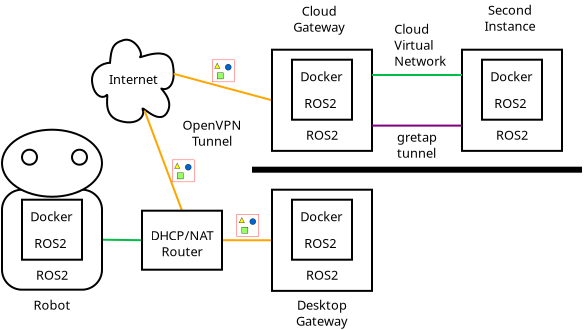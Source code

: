 <?xml version="1.0" encoding="UTF-8"?>
<dia:diagram xmlns:dia="http://www.lysator.liu.se/~alla/dia/">
  <dia:layer name="Background" visible="true" connectable="true" active="true">
    <dia:object type="Standard - Image" version="0" id="O0">
      <dia:attribute name="obj_pos">
        <dia:point val="15.5,6"/>
      </dia:attribute>
      <dia:attribute name="obj_bb">
        <dia:rectangle val="15.5,6;16.618,7.118"/>
      </dia:attribute>
      <dia:attribute name="elem_corner">
        <dia:point val="15.5,6"/>
      </dia:attribute>
      <dia:attribute name="elem_width">
        <dia:real val="1.118"/>
      </dia:attribute>
      <dia:attribute name="elem_height">
        <dia:real val="1.118"/>
      </dia:attribute>
      <dia:attribute name="draw_border">
        <dia:boolean val="false"/>
      </dia:attribute>
      <dia:attribute name="keep_aspect">
        <dia:boolean val="true"/>
      </dia:attribute>
      <dia:attribute name="file">
        <dia:string>#/home/kent/openvpn/OpenVPN.svg#</dia:string>
      </dia:attribute>
    </dia:object>
    <dia:object type="Standard - Image" version="0" id="O1">
      <dia:attribute name="obj_pos">
        <dia:point val="13.5,11"/>
      </dia:attribute>
      <dia:attribute name="obj_bb">
        <dia:rectangle val="13.5,11;14.618,12.118"/>
      </dia:attribute>
      <dia:attribute name="elem_corner">
        <dia:point val="13.5,11"/>
      </dia:attribute>
      <dia:attribute name="elem_width">
        <dia:real val="1.118"/>
      </dia:attribute>
      <dia:attribute name="elem_height">
        <dia:real val="1.118"/>
      </dia:attribute>
      <dia:attribute name="draw_border">
        <dia:boolean val="false"/>
      </dia:attribute>
      <dia:attribute name="keep_aspect">
        <dia:boolean val="true"/>
      </dia:attribute>
      <dia:attribute name="file">
        <dia:string>#/home/kent/openvpn/OpenVPN.svg#</dia:string>
      </dia:attribute>
    </dia:object>
    <dia:object type="Standard - Text" version="1" id="O2">
      <dia:attribute name="obj_pos">
        <dia:point val="27,14"/>
      </dia:attribute>
      <dia:attribute name="obj_bb">
        <dia:rectangle val="27,13.406;27,14.151"/>
      </dia:attribute>
      <dia:attribute name="text">
        <dia:composite type="text">
          <dia:attribute name="string">
            <dia:string>##</dia:string>
          </dia:attribute>
          <dia:attribute name="font">
            <dia:font family="sans" style="0" name="Helvetica"/>
          </dia:attribute>
          <dia:attribute name="height">
            <dia:real val="0.8"/>
          </dia:attribute>
          <dia:attribute name="pos">
            <dia:point val="27,14"/>
          </dia:attribute>
          <dia:attribute name="color">
            <dia:color val="#000000ff"/>
          </dia:attribute>
          <dia:attribute name="alignment">
            <dia:enum val="0"/>
          </dia:attribute>
        </dia:composite>
      </dia:attribute>
      <dia:attribute name="valign">
        <dia:enum val="3"/>
      </dia:attribute>
    </dia:object>
    <dia:object type="Standard - Line" version="0" id="O3">
      <dia:attribute name="obj_pos">
        <dia:point val="10,15"/>
      </dia:attribute>
      <dia:attribute name="obj_bb">
        <dia:rectangle val="9.949,14.949;12.051,15.076"/>
      </dia:attribute>
      <dia:attribute name="conn_endpoints">
        <dia:point val="10,15"/>
        <dia:point val="12,15.025"/>
      </dia:attribute>
      <dia:attribute name="numcp">
        <dia:int val="1"/>
      </dia:attribute>
      <dia:attribute name="line_color">
        <dia:color val="#00be49ff"/>
      </dia:attribute>
      <dia:connections>
        <dia:connection handle="0" to="O39" connection="8"/>
        <dia:connection handle="1" to="O13" connection="7"/>
      </dia:connections>
    </dia:object>
    <dia:object type="Standard - Text" version="1" id="O4">
      <dia:attribute name="obj_pos">
        <dia:point val="21,18.5"/>
      </dia:attribute>
      <dia:attribute name="obj_bb">
        <dia:rectangle val="19.586,17.906;22.414,19.451"/>
      </dia:attribute>
      <dia:attribute name="text">
        <dia:composite type="text">
          <dia:attribute name="string">
            <dia:string>#Desktop
Gateway#</dia:string>
          </dia:attribute>
          <dia:attribute name="font">
            <dia:font family="sans" style="0" name="Helvetica"/>
          </dia:attribute>
          <dia:attribute name="height">
            <dia:real val="0.8"/>
          </dia:attribute>
          <dia:attribute name="pos">
            <dia:point val="21,18.5"/>
          </dia:attribute>
          <dia:attribute name="color">
            <dia:color val="#000000ff"/>
          </dia:attribute>
          <dia:attribute name="alignment">
            <dia:enum val="1"/>
          </dia:attribute>
        </dia:composite>
      </dia:attribute>
      <dia:attribute name="valign">
        <dia:enum val="3"/>
      </dia:attribute>
    </dia:object>
    <dia:object type="Standard - Line" version="0" id="O5">
      <dia:attribute name="obj_pos">
        <dia:point val="16,15.025"/>
      </dia:attribute>
      <dia:attribute name="obj_bb">
        <dia:rectangle val="15.95,14.975;18.55,15.08"/>
      </dia:attribute>
      <dia:attribute name="conn_endpoints">
        <dia:point val="16,15.025"/>
        <dia:point val="18.5,15.03"/>
      </dia:attribute>
      <dia:attribute name="numcp">
        <dia:int val="1"/>
      </dia:attribute>
      <dia:attribute name="line_color">
        <dia:color val="#ffa500ff"/>
      </dia:attribute>
      <dia:connections>
        <dia:connection handle="0" to="O13" connection="8"/>
        <dia:connection handle="1" to="O15" connection="7"/>
      </dia:connections>
    </dia:object>
    <dia:object type="Network - Cloud" version="1" id="O6">
      <dia:attribute name="obj_pos">
        <dia:point val="9.5,5"/>
      </dia:attribute>
      <dia:attribute name="obj_bb">
        <dia:rectangle val="9.4,4.9;13.684,9.234"/>
      </dia:attribute>
      <dia:attribute name="meta">
        <dia:composite type="dict"/>
      </dia:attribute>
      <dia:attribute name="elem_corner">
        <dia:point val="9.5,5"/>
      </dia:attribute>
      <dia:attribute name="elem_width">
        <dia:real val="4.084"/>
      </dia:attribute>
      <dia:attribute name="elem_height">
        <dia:real val="4.134"/>
      </dia:attribute>
      <dia:attribute name="line_width">
        <dia:real val="0.1"/>
      </dia:attribute>
      <dia:attribute name="line_colour">
        <dia:color val="#000000ff"/>
      </dia:attribute>
      <dia:attribute name="fill_colour">
        <dia:color val="#ffffffff"/>
      </dia:attribute>
      <dia:attribute name="show_background">
        <dia:boolean val="true"/>
      </dia:attribute>
      <dia:attribute name="line_style">
        <dia:enum val="0"/>
        <dia:real val="1"/>
      </dia:attribute>
      <dia:attribute name="padding">
        <dia:real val="0.1"/>
      </dia:attribute>
      <dia:attribute name="text">
        <dia:composite type="text">
          <dia:attribute name="string">
            <dia:string>##</dia:string>
          </dia:attribute>
          <dia:attribute name="font">
            <dia:font family="sans" style="0" name="Helvetica"/>
          </dia:attribute>
          <dia:attribute name="height">
            <dia:real val="0.8"/>
          </dia:attribute>
          <dia:attribute name="pos">
            <dia:point val="11.69,7.371"/>
          </dia:attribute>
          <dia:attribute name="color">
            <dia:color val="#000000ff"/>
          </dia:attribute>
          <dia:attribute name="alignment">
            <dia:enum val="1"/>
          </dia:attribute>
        </dia:composite>
      </dia:attribute>
      <dia:attribute name="text_fitting">
        <dia:enum val="1"/>
      </dia:attribute>
      <dia:attribute name="flip_horizontal">
        <dia:boolean val="false"/>
      </dia:attribute>
      <dia:attribute name="flip_vertical">
        <dia:boolean val="false"/>
      </dia:attribute>
      <dia:attribute name="subscale">
        <dia:real val="1"/>
      </dia:attribute>
    </dia:object>
    <dia:object type="Standard - Line" version="0" id="O7">
      <dia:attribute name="obj_pos">
        <dia:point val="14,13.55"/>
      </dia:attribute>
      <dia:attribute name="obj_bb">
        <dia:rectangle val="12.062,8.485;14.064,13.614"/>
      </dia:attribute>
      <dia:attribute name="conn_endpoints">
        <dia:point val="14,13.55"/>
        <dia:point val="12.127,8.549"/>
      </dia:attribute>
      <dia:attribute name="numcp">
        <dia:int val="2"/>
      </dia:attribute>
      <dia:attribute name="line_color">
        <dia:color val="#ffa500ff"/>
      </dia:attribute>
      <dia:connections>
        <dia:connection handle="0" to="O13" connection="2"/>
        <dia:connection handle="1" to="O6" connection="4"/>
      </dia:connections>
    </dia:object>
    <dia:object type="Standard - Line" version="0" id="O8">
      <dia:attribute name="obj_pos">
        <dia:point val="13.582,6.706"/>
      </dia:attribute>
      <dia:attribute name="obj_bb">
        <dia:rectangle val="13.521,6.645;18.561,8.091"/>
      </dia:attribute>
      <dia:attribute name="conn_endpoints">
        <dia:point val="13.582,6.706"/>
        <dia:point val="18.5,8.03"/>
      </dia:attribute>
      <dia:attribute name="numcp">
        <dia:int val="3"/>
      </dia:attribute>
      <dia:attribute name="line_color">
        <dia:color val="#ffa500ff"/>
      </dia:attribute>
      <dia:connections>
        <dia:connection handle="0" to="O6" connection="2"/>
        <dia:connection handle="1" to="O20" connection="7"/>
      </dia:connections>
    </dia:object>
    <dia:object type="Standard - Text" version="1" id="O9">
      <dia:attribute name="obj_pos">
        <dia:point val="21.5,5.498"/>
      </dia:attribute>
      <dia:attribute name="obj_bb">
        <dia:rectangle val="21.5,4.904;21.5,5.649"/>
      </dia:attribute>
      <dia:attribute name="text">
        <dia:composite type="text">
          <dia:attribute name="string">
            <dia:string>##</dia:string>
          </dia:attribute>
          <dia:attribute name="font">
            <dia:font family="sans" style="0" name="Helvetica"/>
          </dia:attribute>
          <dia:attribute name="height">
            <dia:real val="0.8"/>
          </dia:attribute>
          <dia:attribute name="pos">
            <dia:point val="21.5,5.498"/>
          </dia:attribute>
          <dia:attribute name="color">
            <dia:color val="#000000ff"/>
          </dia:attribute>
          <dia:attribute name="alignment">
            <dia:enum val="0"/>
          </dia:attribute>
        </dia:composite>
      </dia:attribute>
      <dia:attribute name="valign">
        <dia:enum val="3"/>
      </dia:attribute>
    </dia:object>
    <dia:object type="Standard - Text" version="1" id="O10">
      <dia:attribute name="obj_pos">
        <dia:point val="30.397,3.75"/>
      </dia:attribute>
      <dia:attribute name="obj_bb">
        <dia:rectangle val="29.036,3.137;31.777,4.738"/>
      </dia:attribute>
      <dia:attribute name="text">
        <dia:composite type="text">
          <dia:attribute name="string">
            <dia:string>#Second
Instance#</dia:string>
          </dia:attribute>
          <dia:attribute name="font">
            <dia:font family="sans" style="0" name="Helvetica"/>
          </dia:attribute>
          <dia:attribute name="height">
            <dia:real val="0.8"/>
          </dia:attribute>
          <dia:attribute name="pos">
            <dia:point val="30.397,3.75"/>
          </dia:attribute>
          <dia:attribute name="color">
            <dia:color val="#000000ff"/>
          </dia:attribute>
          <dia:attribute name="alignment">
            <dia:enum val="1"/>
          </dia:attribute>
        </dia:composite>
      </dia:attribute>
      <dia:attribute name="valign">
        <dia:enum val="3"/>
      </dia:attribute>
    </dia:object>
    <dia:object type="Standard - Text" version="1" id="O11">
      <dia:attribute name="obj_pos">
        <dia:point val="10.35,7.218"/>
      </dia:attribute>
      <dia:attribute name="obj_bb">
        <dia:rectangle val="10.35,6.624;12.893,7.369"/>
      </dia:attribute>
      <dia:attribute name="text">
        <dia:composite type="text">
          <dia:attribute name="string">
            <dia:string>#Internet#</dia:string>
          </dia:attribute>
          <dia:attribute name="font">
            <dia:font family="sans" style="0" name="Helvetica"/>
          </dia:attribute>
          <dia:attribute name="height">
            <dia:real val="0.8"/>
          </dia:attribute>
          <dia:attribute name="pos">
            <dia:point val="10.35,7.218"/>
          </dia:attribute>
          <dia:attribute name="color">
            <dia:color val="#000000ff"/>
          </dia:attribute>
          <dia:attribute name="alignment">
            <dia:enum val="0"/>
          </dia:attribute>
        </dia:composite>
      </dia:attribute>
      <dia:attribute name="valign">
        <dia:enum val="3"/>
      </dia:attribute>
    </dia:object>
    <dia:object type="Standard - Text" version="1" id="O12">
      <dia:attribute name="obj_pos">
        <dia:point val="15.5,9.5"/>
      </dia:attribute>
      <dia:attribute name="obj_bb">
        <dia:rectangle val="13.992,8.906;17.008,11.251"/>
      </dia:attribute>
      <dia:attribute name="text">
        <dia:composite type="text">
          <dia:attribute name="string">
            <dia:string>#OpenVPN
Tunnel
#</dia:string>
          </dia:attribute>
          <dia:attribute name="font">
            <dia:font family="sans" style="0" name="Helvetica"/>
          </dia:attribute>
          <dia:attribute name="height">
            <dia:real val="0.8"/>
          </dia:attribute>
          <dia:attribute name="pos">
            <dia:point val="15.5,9.5"/>
          </dia:attribute>
          <dia:attribute name="color">
            <dia:color val="#000000ff"/>
          </dia:attribute>
          <dia:attribute name="alignment">
            <dia:enum val="1"/>
          </dia:attribute>
        </dia:composite>
      </dia:attribute>
      <dia:attribute name="valign">
        <dia:enum val="3"/>
      </dia:attribute>
    </dia:object>
    <dia:group>
      <dia:attribute name="meta">
        <dia:composite type="dict"/>
      </dia:attribute>
      <dia:attribute name="matrix">
        <dia:connections>
          <dia:connection handle="0" to="O13" connection="16"/>
        </dia:connections>
      </dia:attribute>
      <dia:object type="Flowchart - Box" version="0" id="O13">
        <dia:attribute name="obj_pos">
          <dia:point val="12,13.55"/>
        </dia:attribute>
        <dia:attribute name="obj_bb">
          <dia:rectangle val="11.95,13.5;16.05,16.55"/>
        </dia:attribute>
        <dia:attribute name="elem_corner">
          <dia:point val="12,13.55"/>
        </dia:attribute>
        <dia:attribute name="elem_width">
          <dia:real val="4"/>
        </dia:attribute>
        <dia:attribute name="elem_height">
          <dia:real val="2.95"/>
        </dia:attribute>
        <dia:attribute name="show_background">
          <dia:boolean val="true"/>
        </dia:attribute>
        <dia:attribute name="padding">
          <dia:real val="0.5"/>
        </dia:attribute>
        <dia:attribute name="text">
          <dia:composite type="text">
            <dia:attribute name="string">
              <dia:string>##</dia:string>
            </dia:attribute>
            <dia:attribute name="font">
              <dia:font family="sans" style="0" name="Helvetica"/>
            </dia:attribute>
            <dia:attribute name="height">
              <dia:real val="0.8"/>
            </dia:attribute>
            <dia:attribute name="pos">
              <dia:point val="14,15.219"/>
            </dia:attribute>
            <dia:attribute name="color">
              <dia:color val="#000000ff"/>
            </dia:attribute>
            <dia:attribute name="alignment">
              <dia:enum val="1"/>
            </dia:attribute>
          </dia:composite>
        </dia:attribute>
      </dia:object>
      <dia:object type="Standard - Text" version="1" id="O14">
        <dia:attribute name="obj_pos">
          <dia:point val="14,15.025"/>
        </dia:attribute>
        <dia:attribute name="obj_bb">
          <dia:rectangle val="12.359,14.431;15.641,15.976"/>
        </dia:attribute>
        <dia:attribute name="text">
          <dia:composite type="text">
            <dia:attribute name="string">
              <dia:string>#DHCP/NAT
Router#</dia:string>
            </dia:attribute>
            <dia:attribute name="font">
              <dia:font family="sans" style="0" name="Helvetica"/>
            </dia:attribute>
            <dia:attribute name="height">
              <dia:real val="0.8"/>
            </dia:attribute>
            <dia:attribute name="pos">
              <dia:point val="14,15.025"/>
            </dia:attribute>
            <dia:attribute name="color">
              <dia:color val="#000000ff"/>
            </dia:attribute>
            <dia:attribute name="alignment">
              <dia:enum val="1"/>
            </dia:attribute>
          </dia:composite>
        </dia:attribute>
        <dia:attribute name="valign">
          <dia:enum val="3"/>
        </dia:attribute>
      </dia:object>
    </dia:group>
    <dia:group>
      <dia:attribute name="meta">
        <dia:composite type="dict"/>
      </dia:attribute>
      <dia:attribute name="matrix"/>
      <dia:object type="Flowchart - Box" version="0" id="O15">
        <dia:attribute name="obj_pos">
          <dia:point val="18.5,12.5"/>
        </dia:attribute>
        <dia:attribute name="obj_bb">
          <dia:rectangle val="18.45,12.45;23.55,17.61"/>
        </dia:attribute>
        <dia:attribute name="elem_corner">
          <dia:point val="18.5,12.5"/>
        </dia:attribute>
        <dia:attribute name="elem_width">
          <dia:real val="5"/>
        </dia:attribute>
        <dia:attribute name="elem_height">
          <dia:real val="5.059"/>
        </dia:attribute>
        <dia:attribute name="show_background">
          <dia:boolean val="true"/>
        </dia:attribute>
        <dia:attribute name="padding">
          <dia:real val="0.5"/>
        </dia:attribute>
        <dia:attribute name="text">
          <dia:composite type="text">
            <dia:attribute name="string">
              <dia:string>##</dia:string>
            </dia:attribute>
            <dia:attribute name="font">
              <dia:font family="sans" style="0" name="Helvetica"/>
            </dia:attribute>
            <dia:attribute name="height">
              <dia:real val="0.8"/>
            </dia:attribute>
            <dia:attribute name="pos">
              <dia:point val="21,15.224"/>
            </dia:attribute>
            <dia:attribute name="color">
              <dia:color val="#000000ff"/>
            </dia:attribute>
            <dia:attribute name="alignment">
              <dia:enum val="1"/>
            </dia:attribute>
          </dia:composite>
        </dia:attribute>
      </dia:object>
      <dia:object type="Standard - Text" version="1" id="O16">
        <dia:attribute name="obj_pos">
          <dia:point val="21,17"/>
        </dia:attribute>
        <dia:attribute name="obj_bb">
          <dia:rectangle val="20.117,16.406;21.883,17.951"/>
        </dia:attribute>
        <dia:attribute name="text">
          <dia:composite type="text">
            <dia:attribute name="string">
              <dia:string>#ROS2
#</dia:string>
            </dia:attribute>
            <dia:attribute name="font">
              <dia:font family="sans" style="0" name="Helvetica"/>
            </dia:attribute>
            <dia:attribute name="height">
              <dia:real val="0.8"/>
            </dia:attribute>
            <dia:attribute name="pos">
              <dia:point val="21,17"/>
            </dia:attribute>
            <dia:attribute name="color">
              <dia:color val="#000000ff"/>
            </dia:attribute>
            <dia:attribute name="alignment">
              <dia:enum val="1"/>
            </dia:attribute>
          </dia:composite>
        </dia:attribute>
        <dia:attribute name="valign">
          <dia:enum val="3"/>
        </dia:attribute>
      </dia:object>
      <dia:group>
        <dia:attribute name="meta">
          <dia:composite type="dict"/>
        </dia:attribute>
        <dia:attribute name="matrix"/>
        <dia:object type="Standard - Box" version="0" id="O17">
          <dia:attribute name="obj_pos">
            <dia:point val="19.5,13"/>
          </dia:attribute>
          <dia:attribute name="obj_bb">
            <dia:rectangle val="19.45,12.95;22.55,16.05"/>
          </dia:attribute>
          <dia:attribute name="elem_corner">
            <dia:point val="19.5,13"/>
          </dia:attribute>
          <dia:attribute name="elem_width">
            <dia:real val="3"/>
          </dia:attribute>
          <dia:attribute name="elem_height">
            <dia:real val="3"/>
          </dia:attribute>
          <dia:attribute name="show_background">
            <dia:boolean val="false"/>
          </dia:attribute>
          <dia:attribute name="pattern">
            <dia:composite type="pattern">
              <dia:attribute name="data">
                <dia:composite type="color-stop">
                  <dia:attribute name="offset">
                    <dia:real val="0"/>
                  </dia:attribute>
                  <dia:attribute name="color">
                    <dia:color val="#ffffffff"/>
                  </dia:attribute>
                </dia:composite>
                <dia:composite type="color-stop">
                  <dia:attribute name="offset">
                    <dia:real val="1"/>
                  </dia:attribute>
                  <dia:attribute name="color">
                    <dia:color val="#000000ff"/>
                  </dia:attribute>
                </dia:composite>
              </dia:attribute>
              <dia:attribute name="gradient">
                <dia:int val="1"/>
              </dia:attribute>
              <dia:attribute name="flags">
                <dia:int val="0"/>
              </dia:attribute>
              <dia:attribute name="p1">
                <dia:point val="0,0"/>
              </dia:attribute>
              <dia:attribute name="p2">
                <dia:point val="1,1"/>
              </dia:attribute>
            </dia:composite>
          </dia:attribute>
        </dia:object>
        <dia:object type="Standard - Text" version="1" id="O18">
          <dia:attribute name="obj_pos">
            <dia:point val="20.109,15.409"/>
          </dia:attribute>
          <dia:attribute name="obj_bb">
            <dia:rectangle val="20.109,14.815;21.874,15.56"/>
          </dia:attribute>
          <dia:attribute name="text">
            <dia:composite type="text">
              <dia:attribute name="string">
                <dia:string>#ROS2#</dia:string>
              </dia:attribute>
              <dia:attribute name="font">
                <dia:font family="sans" style="0" name="Helvetica"/>
              </dia:attribute>
              <dia:attribute name="height">
                <dia:real val="0.8"/>
              </dia:attribute>
              <dia:attribute name="pos">
                <dia:point val="20.109,15.409"/>
              </dia:attribute>
              <dia:attribute name="color">
                <dia:color val="#000000ff"/>
              </dia:attribute>
              <dia:attribute name="alignment">
                <dia:enum val="0"/>
              </dia:attribute>
            </dia:composite>
          </dia:attribute>
          <dia:attribute name="valign">
            <dia:enum val="3"/>
          </dia:attribute>
        </dia:object>
        <dia:object type="Standard - Text" version="1" id="O19">
          <dia:attribute name="obj_pos">
            <dia:point val="19.918,14.082"/>
          </dia:attribute>
          <dia:attribute name="obj_bb">
            <dia:rectangle val="19.918,13.488;22.161,14.233"/>
          </dia:attribute>
          <dia:attribute name="text">
            <dia:composite type="text">
              <dia:attribute name="string">
                <dia:string>#Docker#</dia:string>
              </dia:attribute>
              <dia:attribute name="font">
                <dia:font family="sans" style="0" name="Helvetica"/>
              </dia:attribute>
              <dia:attribute name="height">
                <dia:real val="0.8"/>
              </dia:attribute>
              <dia:attribute name="pos">
                <dia:point val="19.918,14.082"/>
              </dia:attribute>
              <dia:attribute name="color">
                <dia:color val="#000000ff"/>
              </dia:attribute>
              <dia:attribute name="alignment">
                <dia:enum val="0"/>
              </dia:attribute>
            </dia:composite>
          </dia:attribute>
          <dia:attribute name="valign">
            <dia:enum val="3"/>
          </dia:attribute>
        </dia:object>
      </dia:group>
    </dia:group>
    <dia:group>
      <dia:attribute name="meta">
        <dia:composite type="dict"/>
      </dia:attribute>
      <dia:attribute name="matrix"/>
      <dia:object type="Flowchart - Box" version="0" id="O20">
        <dia:attribute name="obj_pos">
          <dia:point val="18.5,5.5"/>
        </dia:attribute>
        <dia:attribute name="obj_bb">
          <dia:rectangle val="18.45,5.45;23.55,10.61"/>
        </dia:attribute>
        <dia:attribute name="elem_corner">
          <dia:point val="18.5,5.5"/>
        </dia:attribute>
        <dia:attribute name="elem_width">
          <dia:real val="5"/>
        </dia:attribute>
        <dia:attribute name="elem_height">
          <dia:real val="5.059"/>
        </dia:attribute>
        <dia:attribute name="show_background">
          <dia:boolean val="true"/>
        </dia:attribute>
        <dia:attribute name="padding">
          <dia:real val="0.5"/>
        </dia:attribute>
        <dia:attribute name="text">
          <dia:composite type="text">
            <dia:attribute name="string">
              <dia:string>##</dia:string>
            </dia:attribute>
            <dia:attribute name="font">
              <dia:font family="sans" style="0" name="Helvetica"/>
            </dia:attribute>
            <dia:attribute name="height">
              <dia:real val="0.8"/>
            </dia:attribute>
            <dia:attribute name="pos">
              <dia:point val="21,8.224"/>
            </dia:attribute>
            <dia:attribute name="color">
              <dia:color val="#000000ff"/>
            </dia:attribute>
            <dia:attribute name="alignment">
              <dia:enum val="1"/>
            </dia:attribute>
          </dia:composite>
        </dia:attribute>
      </dia:object>
      <dia:object type="Standard - Text" version="1" id="O21">
        <dia:attribute name="obj_pos">
          <dia:point val="21,10"/>
        </dia:attribute>
        <dia:attribute name="obj_bb">
          <dia:rectangle val="20.117,9.406;21.883,10.951"/>
        </dia:attribute>
        <dia:attribute name="text">
          <dia:composite type="text">
            <dia:attribute name="string">
              <dia:string>#ROS2
#</dia:string>
            </dia:attribute>
            <dia:attribute name="font">
              <dia:font family="sans" style="0" name="Helvetica"/>
            </dia:attribute>
            <dia:attribute name="height">
              <dia:real val="0.8"/>
            </dia:attribute>
            <dia:attribute name="pos">
              <dia:point val="21,10"/>
            </dia:attribute>
            <dia:attribute name="color">
              <dia:color val="#000000ff"/>
            </dia:attribute>
            <dia:attribute name="alignment">
              <dia:enum val="1"/>
            </dia:attribute>
          </dia:composite>
        </dia:attribute>
        <dia:attribute name="valign">
          <dia:enum val="3"/>
        </dia:attribute>
      </dia:object>
      <dia:group>
        <dia:attribute name="meta">
          <dia:composite type="dict"/>
        </dia:attribute>
        <dia:attribute name="matrix"/>
        <dia:object type="Standard - Box" version="0" id="O22">
          <dia:attribute name="obj_pos">
            <dia:point val="19.5,6"/>
          </dia:attribute>
          <dia:attribute name="obj_bb">
            <dia:rectangle val="19.45,5.95;22.55,9.05"/>
          </dia:attribute>
          <dia:attribute name="elem_corner">
            <dia:point val="19.5,6"/>
          </dia:attribute>
          <dia:attribute name="elem_width">
            <dia:real val="3"/>
          </dia:attribute>
          <dia:attribute name="elem_height">
            <dia:real val="3"/>
          </dia:attribute>
          <dia:attribute name="show_background">
            <dia:boolean val="false"/>
          </dia:attribute>
          <dia:attribute name="pattern">
            <dia:composite type="pattern">
              <dia:attribute name="data">
                <dia:composite type="color-stop">
                  <dia:attribute name="offset">
                    <dia:real val="0"/>
                  </dia:attribute>
                  <dia:attribute name="color">
                    <dia:color val="#ffffffff"/>
                  </dia:attribute>
                </dia:composite>
                <dia:composite type="color-stop">
                  <dia:attribute name="offset">
                    <dia:real val="1"/>
                  </dia:attribute>
                  <dia:attribute name="color">
                    <dia:color val="#000000ff"/>
                  </dia:attribute>
                </dia:composite>
              </dia:attribute>
              <dia:attribute name="gradient">
                <dia:int val="1"/>
              </dia:attribute>
              <dia:attribute name="flags">
                <dia:int val="0"/>
              </dia:attribute>
              <dia:attribute name="p1">
                <dia:point val="0,0"/>
              </dia:attribute>
              <dia:attribute name="p2">
                <dia:point val="1,1"/>
              </dia:attribute>
            </dia:composite>
          </dia:attribute>
        </dia:object>
        <dia:object type="Standard - Text" version="1" id="O23">
          <dia:attribute name="obj_pos">
            <dia:point val="20.109,8.409"/>
          </dia:attribute>
          <dia:attribute name="obj_bb">
            <dia:rectangle val="20.109,7.815;21.874,8.56"/>
          </dia:attribute>
          <dia:attribute name="text">
            <dia:composite type="text">
              <dia:attribute name="string">
                <dia:string>#ROS2#</dia:string>
              </dia:attribute>
              <dia:attribute name="font">
                <dia:font family="sans" style="0" name="Helvetica"/>
              </dia:attribute>
              <dia:attribute name="height">
                <dia:real val="0.8"/>
              </dia:attribute>
              <dia:attribute name="pos">
                <dia:point val="20.109,8.409"/>
              </dia:attribute>
              <dia:attribute name="color">
                <dia:color val="#000000ff"/>
              </dia:attribute>
              <dia:attribute name="alignment">
                <dia:enum val="0"/>
              </dia:attribute>
            </dia:composite>
          </dia:attribute>
          <dia:attribute name="valign">
            <dia:enum val="3"/>
          </dia:attribute>
        </dia:object>
        <dia:object type="Standard - Text" version="1" id="O24">
          <dia:attribute name="obj_pos">
            <dia:point val="19.918,7.082"/>
          </dia:attribute>
          <dia:attribute name="obj_bb">
            <dia:rectangle val="19.918,6.488;22.161,7.233"/>
          </dia:attribute>
          <dia:attribute name="text">
            <dia:composite type="text">
              <dia:attribute name="string">
                <dia:string>#Docker#</dia:string>
              </dia:attribute>
              <dia:attribute name="font">
                <dia:font family="sans" style="0" name="Helvetica"/>
              </dia:attribute>
              <dia:attribute name="height">
                <dia:real val="0.8"/>
              </dia:attribute>
              <dia:attribute name="pos">
                <dia:point val="19.918,7.082"/>
              </dia:attribute>
              <dia:attribute name="color">
                <dia:color val="#000000ff"/>
              </dia:attribute>
              <dia:attribute name="alignment">
                <dia:enum val="0"/>
              </dia:attribute>
            </dia:composite>
          </dia:attribute>
          <dia:attribute name="valign">
            <dia:enum val="3"/>
          </dia:attribute>
        </dia:object>
      </dia:group>
    </dia:group>
    <dia:object type="Standard - Image" version="0" id="O25">
      <dia:attribute name="obj_pos">
        <dia:point val="16.727,13.718"/>
      </dia:attribute>
      <dia:attribute name="obj_bb">
        <dia:rectangle val="16.727,13.718;17.845,14.836"/>
      </dia:attribute>
      <dia:attribute name="elem_corner">
        <dia:point val="16.727,13.718"/>
      </dia:attribute>
      <dia:attribute name="elem_width">
        <dia:real val="1.118"/>
      </dia:attribute>
      <dia:attribute name="elem_height">
        <dia:real val="1.118"/>
      </dia:attribute>
      <dia:attribute name="draw_border">
        <dia:boolean val="false"/>
      </dia:attribute>
      <dia:attribute name="keep_aspect">
        <dia:boolean val="true"/>
      </dia:attribute>
      <dia:attribute name="file">
        <dia:string>#/home/kent/openvpn/OpenVPN.svg#</dia:string>
      </dia:attribute>
    </dia:object>
    <dia:object type="Standard - Line" version="0" id="O26">
      <dia:attribute name="obj_pos">
        <dia:point val="17.5,11.5"/>
      </dia:attribute>
      <dia:attribute name="obj_bb">
        <dia:rectangle val="17.35,11.35;34.15,11.65"/>
      </dia:attribute>
      <dia:attribute name="conn_endpoints">
        <dia:point val="17.5,11.5"/>
        <dia:point val="34,11.5"/>
      </dia:attribute>
      <dia:attribute name="numcp">
        <dia:int val="1"/>
      </dia:attribute>
      <dia:attribute name="line_width">
        <dia:real val="0.3"/>
      </dia:attribute>
    </dia:object>
    <dia:group>
      <dia:attribute name="meta">
        <dia:composite type="dict"/>
      </dia:attribute>
      <dia:attribute name="matrix"/>
      <dia:object type="Flowchart - Box" version="0" id="O27">
        <dia:attribute name="obj_pos">
          <dia:point val="28,5.5"/>
        </dia:attribute>
        <dia:attribute name="obj_bb">
          <dia:rectangle val="27.95,5.45;33.05,10.61"/>
        </dia:attribute>
        <dia:attribute name="elem_corner">
          <dia:point val="28,5.5"/>
        </dia:attribute>
        <dia:attribute name="elem_width">
          <dia:real val="5"/>
        </dia:attribute>
        <dia:attribute name="elem_height">
          <dia:real val="5.059"/>
        </dia:attribute>
        <dia:attribute name="show_background">
          <dia:boolean val="true"/>
        </dia:attribute>
        <dia:attribute name="padding">
          <dia:real val="0.5"/>
        </dia:attribute>
        <dia:attribute name="text">
          <dia:composite type="text">
            <dia:attribute name="string">
              <dia:string>##</dia:string>
            </dia:attribute>
            <dia:attribute name="font">
              <dia:font family="sans" style="0" name="Helvetica"/>
            </dia:attribute>
            <dia:attribute name="height">
              <dia:real val="0.8"/>
            </dia:attribute>
            <dia:attribute name="pos">
              <dia:point val="30.5,8.224"/>
            </dia:attribute>
            <dia:attribute name="color">
              <dia:color val="#000000ff"/>
            </dia:attribute>
            <dia:attribute name="alignment">
              <dia:enum val="1"/>
            </dia:attribute>
          </dia:composite>
        </dia:attribute>
      </dia:object>
      <dia:object type="Standard - Text" version="1" id="O28">
        <dia:attribute name="obj_pos">
          <dia:point val="30.5,10"/>
        </dia:attribute>
        <dia:attribute name="obj_bb">
          <dia:rectangle val="29.617,9.406;31.383,10.951"/>
        </dia:attribute>
        <dia:attribute name="text">
          <dia:composite type="text">
            <dia:attribute name="string">
              <dia:string>#ROS2
#</dia:string>
            </dia:attribute>
            <dia:attribute name="font">
              <dia:font family="sans" style="0" name="Helvetica"/>
            </dia:attribute>
            <dia:attribute name="height">
              <dia:real val="0.8"/>
            </dia:attribute>
            <dia:attribute name="pos">
              <dia:point val="30.5,10"/>
            </dia:attribute>
            <dia:attribute name="color">
              <dia:color val="#000000ff"/>
            </dia:attribute>
            <dia:attribute name="alignment">
              <dia:enum val="1"/>
            </dia:attribute>
          </dia:composite>
        </dia:attribute>
        <dia:attribute name="valign">
          <dia:enum val="3"/>
        </dia:attribute>
      </dia:object>
      <dia:group>
        <dia:attribute name="meta">
          <dia:composite type="dict"/>
        </dia:attribute>
        <dia:attribute name="matrix"/>
        <dia:object type="Standard - Box" version="0" id="O29">
          <dia:attribute name="obj_pos">
            <dia:point val="29,6"/>
          </dia:attribute>
          <dia:attribute name="obj_bb">
            <dia:rectangle val="28.95,5.95;32.05,9.05"/>
          </dia:attribute>
          <dia:attribute name="elem_corner">
            <dia:point val="29,6"/>
          </dia:attribute>
          <dia:attribute name="elem_width">
            <dia:real val="3"/>
          </dia:attribute>
          <dia:attribute name="elem_height">
            <dia:real val="3"/>
          </dia:attribute>
          <dia:attribute name="show_background">
            <dia:boolean val="false"/>
          </dia:attribute>
          <dia:attribute name="pattern">
            <dia:composite type="pattern">
              <dia:attribute name="data">
                <dia:composite type="color-stop">
                  <dia:attribute name="offset">
                    <dia:real val="0"/>
                  </dia:attribute>
                  <dia:attribute name="color">
                    <dia:color val="#ffffffff"/>
                  </dia:attribute>
                </dia:composite>
                <dia:composite type="color-stop">
                  <dia:attribute name="offset">
                    <dia:real val="1"/>
                  </dia:attribute>
                  <dia:attribute name="color">
                    <dia:color val="#000000ff"/>
                  </dia:attribute>
                </dia:composite>
              </dia:attribute>
              <dia:attribute name="gradient">
                <dia:int val="1"/>
              </dia:attribute>
              <dia:attribute name="flags">
                <dia:int val="0"/>
              </dia:attribute>
              <dia:attribute name="p1">
                <dia:point val="0,0"/>
              </dia:attribute>
              <dia:attribute name="p2">
                <dia:point val="1,1"/>
              </dia:attribute>
            </dia:composite>
          </dia:attribute>
        </dia:object>
        <dia:object type="Standard - Text" version="1" id="O30">
          <dia:attribute name="obj_pos">
            <dia:point val="29.609,8.409"/>
          </dia:attribute>
          <dia:attribute name="obj_bb">
            <dia:rectangle val="29.609,7.815;31.374,8.56"/>
          </dia:attribute>
          <dia:attribute name="text">
            <dia:composite type="text">
              <dia:attribute name="string">
                <dia:string>#ROS2#</dia:string>
              </dia:attribute>
              <dia:attribute name="font">
                <dia:font family="sans" style="0" name="Helvetica"/>
              </dia:attribute>
              <dia:attribute name="height">
                <dia:real val="0.8"/>
              </dia:attribute>
              <dia:attribute name="pos">
                <dia:point val="29.609,8.409"/>
              </dia:attribute>
              <dia:attribute name="color">
                <dia:color val="#000000ff"/>
              </dia:attribute>
              <dia:attribute name="alignment">
                <dia:enum val="0"/>
              </dia:attribute>
            </dia:composite>
          </dia:attribute>
          <dia:attribute name="valign">
            <dia:enum val="3"/>
          </dia:attribute>
        </dia:object>
        <dia:object type="Standard - Text" version="1" id="O31">
          <dia:attribute name="obj_pos">
            <dia:point val="29.418,7.082"/>
          </dia:attribute>
          <dia:attribute name="obj_bb">
            <dia:rectangle val="29.418,6.488;31.661,7.233"/>
          </dia:attribute>
          <dia:attribute name="text">
            <dia:composite type="text">
              <dia:attribute name="string">
                <dia:string>#Docker#</dia:string>
              </dia:attribute>
              <dia:attribute name="font">
                <dia:font family="sans" style="0" name="Helvetica"/>
              </dia:attribute>
              <dia:attribute name="height">
                <dia:real val="0.8"/>
              </dia:attribute>
              <dia:attribute name="pos">
                <dia:point val="29.418,7.082"/>
              </dia:attribute>
              <dia:attribute name="color">
                <dia:color val="#000000ff"/>
              </dia:attribute>
              <dia:attribute name="alignment">
                <dia:enum val="0"/>
              </dia:attribute>
            </dia:composite>
          </dia:attribute>
          <dia:attribute name="valign">
            <dia:enum val="3"/>
          </dia:attribute>
        </dia:object>
      </dia:group>
    </dia:group>
    <dia:object type="Standard - Line" version="0" id="O32">
      <dia:attribute name="obj_pos">
        <dia:point val="23.5,6.765"/>
      </dia:attribute>
      <dia:attribute name="obj_bb">
        <dia:rectangle val="23.45,6.715;28.05,6.815"/>
      </dia:attribute>
      <dia:attribute name="conn_endpoints">
        <dia:point val="23.5,6.765"/>
        <dia:point val="28,6.765"/>
      </dia:attribute>
      <dia:attribute name="numcp">
        <dia:int val="1"/>
      </dia:attribute>
      <dia:attribute name="line_color">
        <dia:color val="#00be49ff"/>
      </dia:attribute>
      <dia:connections>
        <dia:connection handle="0" to="O20" connection="6"/>
        <dia:connection handle="1" to="O27" connection="5"/>
      </dia:connections>
    </dia:object>
    <dia:object type="Standard - Text" version="1" id="O33">
      <dia:attribute name="obj_pos">
        <dia:point val="20,4"/>
      </dia:attribute>
      <dia:attribute name="obj_bb">
        <dia:rectangle val="20,3.406;20,4.151"/>
      </dia:attribute>
      <dia:attribute name="text">
        <dia:composite type="text">
          <dia:attribute name="string">
            <dia:string>##</dia:string>
          </dia:attribute>
          <dia:attribute name="font">
            <dia:font family="sans" style="0" name="Helvetica"/>
          </dia:attribute>
          <dia:attribute name="height">
            <dia:real val="0.8"/>
          </dia:attribute>
          <dia:attribute name="pos">
            <dia:point val="20,4"/>
          </dia:attribute>
          <dia:attribute name="color">
            <dia:color val="#000000ff"/>
          </dia:attribute>
          <dia:attribute name="alignment">
            <dia:enum val="0"/>
          </dia:attribute>
        </dia:composite>
      </dia:attribute>
      <dia:attribute name="valign">
        <dia:enum val="3"/>
      </dia:attribute>
    </dia:object>
    <dia:object type="Standard - Text" version="1" id="O34">
      <dia:attribute name="obj_pos">
        <dia:point val="20.865,3.803"/>
      </dia:attribute>
      <dia:attribute name="obj_bb">
        <dia:rectangle val="19.452,3.209;22.279,4.754"/>
      </dia:attribute>
      <dia:attribute name="text">
        <dia:composite type="text">
          <dia:attribute name="string">
            <dia:string>#Cloud
Gateway#</dia:string>
          </dia:attribute>
          <dia:attribute name="font">
            <dia:font family="sans" style="0" name="Helvetica"/>
          </dia:attribute>
          <dia:attribute name="height">
            <dia:real val="0.8"/>
          </dia:attribute>
          <dia:attribute name="pos">
            <dia:point val="20.865,3.803"/>
          </dia:attribute>
          <dia:attribute name="color">
            <dia:color val="#000000ff"/>
          </dia:attribute>
          <dia:attribute name="alignment">
            <dia:enum val="1"/>
          </dia:attribute>
        </dia:composite>
      </dia:attribute>
      <dia:attribute name="valign">
        <dia:enum val="3"/>
      </dia:attribute>
    </dia:object>
    <dia:object type="Standard - Text" version="1" id="O35">
      <dia:attribute name="obj_pos">
        <dia:point val="24.609,4.705"/>
      </dia:attribute>
      <dia:attribute name="obj_bb">
        <dia:rectangle val="24.609,4.111;27.281,6.456"/>
      </dia:attribute>
      <dia:attribute name="text">
        <dia:composite type="text">
          <dia:attribute name="string">
            <dia:string>#Cloud
Virtual
Network#</dia:string>
          </dia:attribute>
          <dia:attribute name="font">
            <dia:font family="sans" style="0" name="Helvetica"/>
          </dia:attribute>
          <dia:attribute name="height">
            <dia:real val="0.8"/>
          </dia:attribute>
          <dia:attribute name="pos">
            <dia:point val="24.609,4.705"/>
          </dia:attribute>
          <dia:attribute name="color">
            <dia:color val="#000000ff"/>
          </dia:attribute>
          <dia:attribute name="alignment">
            <dia:enum val="0"/>
          </dia:attribute>
        </dia:composite>
      </dia:attribute>
      <dia:attribute name="valign">
        <dia:enum val="3"/>
      </dia:attribute>
    </dia:object>
    <dia:group>
      <dia:attribute name="meta">
        <dia:composite type="dict"/>
      </dia:attribute>
      <dia:attribute name="matrix">
        <dia:connections>
          <dia:connection handle="0" to="O39" connection="16"/>
          <dia:connection handle="1" to="O39" connection="16"/>
        </dia:connections>
      </dia:attribute>
      <dia:object type="Standard - Text" version="1" id="O36">
        <dia:attribute name="obj_pos">
          <dia:point val="6,16"/>
        </dia:attribute>
        <dia:attribute name="obj_bb">
          <dia:rectangle val="6,15.406;7.857,16.151"/>
        </dia:attribute>
        <dia:attribute name="text">
          <dia:composite type="text">
            <dia:attribute name="string">
              <dia:string>#Robot#</dia:string>
            </dia:attribute>
            <dia:attribute name="font">
              <dia:font family="sans" style="0" name="Helvetica"/>
            </dia:attribute>
            <dia:attribute name="height">
              <dia:real val="0.8"/>
            </dia:attribute>
            <dia:attribute name="pos">
              <dia:point val="6,16"/>
            </dia:attribute>
            <dia:attribute name="color">
              <dia:color val="#000000ff"/>
            </dia:attribute>
            <dia:attribute name="alignment">
              <dia:enum val="0"/>
            </dia:attribute>
          </dia:composite>
        </dia:attribute>
        <dia:attribute name="valign">
          <dia:enum val="3"/>
        </dia:attribute>
      </dia:object>
      <dia:object type="Standard - Line" version="0" id="O37">
        <dia:attribute name="obj_pos">
          <dia:point val="7.5,15"/>
        </dia:attribute>
        <dia:attribute name="obj_bb">
          <dia:rectangle val="6.888,14.638;7.612,15.362"/>
        </dia:attribute>
        <dia:attribute name="conn_endpoints">
          <dia:point val="7.5,15"/>
          <dia:point val="7.5,15"/>
        </dia:attribute>
        <dia:attribute name="numcp">
          <dia:int val="1"/>
        </dia:attribute>
        <dia:attribute name="end_arrow">
          <dia:enum val="22"/>
        </dia:attribute>
        <dia:attribute name="end_arrow_length">
          <dia:real val="0.5"/>
        </dia:attribute>
        <dia:attribute name="end_arrow_width">
          <dia:real val="0.5"/>
        </dia:attribute>
      </dia:object>
      <dia:object type="Standard - Box" version="0" id="O38">
        <dia:attribute name="obj_pos">
          <dia:point val="5,10"/>
        </dia:attribute>
        <dia:attribute name="obj_bb">
          <dia:rectangle val="4.95,9.95;10.05,17.55"/>
        </dia:attribute>
        <dia:attribute name="elem_corner">
          <dia:point val="5,10"/>
        </dia:attribute>
        <dia:attribute name="elem_width">
          <dia:real val="5"/>
        </dia:attribute>
        <dia:attribute name="elem_height">
          <dia:real val="7.5"/>
        </dia:attribute>
        <dia:attribute name="border_color">
          <dia:color val="#ffffff00"/>
        </dia:attribute>
        <dia:attribute name="inner_color">
          <dia:color val="#ffffff00"/>
        </dia:attribute>
        <dia:attribute name="show_background">
          <dia:boolean val="false"/>
        </dia:attribute>
      </dia:object>
      <dia:object type="Flowchart - Box" version="0" id="O39">
        <dia:attribute name="obj_pos">
          <dia:point val="5,12.5"/>
        </dia:attribute>
        <dia:attribute name="obj_bb">
          <dia:rectangle val="4.95,12.45;10.05,17.55"/>
        </dia:attribute>
        <dia:attribute name="elem_corner">
          <dia:point val="5,12.5"/>
        </dia:attribute>
        <dia:attribute name="elem_width">
          <dia:real val="5"/>
        </dia:attribute>
        <dia:attribute name="elem_height">
          <dia:real val="5"/>
        </dia:attribute>
        <dia:attribute name="show_background">
          <dia:boolean val="false"/>
        </dia:attribute>
        <dia:attribute name="corner_radius">
          <dia:real val="1"/>
        </dia:attribute>
        <dia:attribute name="padding">
          <dia:real val="0.5"/>
        </dia:attribute>
        <dia:attribute name="text">
          <dia:composite type="text">
            <dia:attribute name="string">
              <dia:string>##</dia:string>
            </dia:attribute>
            <dia:attribute name="font">
              <dia:font family="sans" style="0" name="Helvetica"/>
            </dia:attribute>
            <dia:attribute name="height">
              <dia:real val="0.8"/>
            </dia:attribute>
            <dia:attribute name="pos">
              <dia:point val="7.5,15.194"/>
            </dia:attribute>
            <dia:attribute name="color">
              <dia:color val="#000000ff"/>
            </dia:attribute>
            <dia:attribute name="alignment">
              <dia:enum val="1"/>
            </dia:attribute>
          </dia:composite>
        </dia:attribute>
      </dia:object>
      <dia:object type="Flowchart - Ellipse" version="0" id="O40">
        <dia:attribute name="obj_pos">
          <dia:point val="5,9.5"/>
        </dia:attribute>
        <dia:attribute name="obj_bb">
          <dia:rectangle val="4.95,9.45;10.05,12.902"/>
        </dia:attribute>
        <dia:attribute name="elem_corner">
          <dia:point val="5,9.5"/>
        </dia:attribute>
        <dia:attribute name="elem_width">
          <dia:real val="5"/>
        </dia:attribute>
        <dia:attribute name="elem_height">
          <dia:real val="3.352"/>
        </dia:attribute>
        <dia:attribute name="show_background">
          <dia:boolean val="true"/>
        </dia:attribute>
        <dia:attribute name="padding">
          <dia:real val="0.354"/>
        </dia:attribute>
        <dia:attribute name="text">
          <dia:composite type="text">
            <dia:attribute name="string">
              <dia:string>##</dia:string>
            </dia:attribute>
            <dia:attribute name="font">
              <dia:font family="sans" style="0" name="Helvetica"/>
            </dia:attribute>
            <dia:attribute name="height">
              <dia:real val="0.8"/>
            </dia:attribute>
            <dia:attribute name="pos">
              <dia:point val="7.5,11.37"/>
            </dia:attribute>
            <dia:attribute name="color">
              <dia:color val="#000000ff"/>
            </dia:attribute>
            <dia:attribute name="alignment">
              <dia:enum val="1"/>
            </dia:attribute>
          </dia:composite>
        </dia:attribute>
      </dia:object>
      <dia:object type="Geometric - Perfect Circle" version="1" id="O41">
        <dia:attribute name="obj_pos">
          <dia:point val="6,10.5"/>
        </dia:attribute>
        <dia:attribute name="obj_bb">
          <dia:rectangle val="5.9,10.4;6.85,11.35"/>
        </dia:attribute>
        <dia:attribute name="meta">
          <dia:composite type="dict"/>
        </dia:attribute>
        <dia:attribute name="elem_corner">
          <dia:point val="6,10.5"/>
        </dia:attribute>
        <dia:attribute name="elem_width">
          <dia:real val="0.75"/>
        </dia:attribute>
        <dia:attribute name="elem_height">
          <dia:real val="0.75"/>
        </dia:attribute>
        <dia:attribute name="line_width">
          <dia:real val="0.1"/>
        </dia:attribute>
        <dia:attribute name="line_colour">
          <dia:color val="#000000ff"/>
        </dia:attribute>
        <dia:attribute name="fill_colour">
          <dia:color val="#ffffffff"/>
        </dia:attribute>
        <dia:attribute name="show_background">
          <dia:boolean val="true"/>
        </dia:attribute>
        <dia:attribute name="line_style">
          <dia:enum val="0"/>
          <dia:real val="1"/>
        </dia:attribute>
        <dia:attribute name="flip_horizontal">
          <dia:boolean val="false"/>
        </dia:attribute>
        <dia:attribute name="flip_vertical">
          <dia:boolean val="false"/>
        </dia:attribute>
        <dia:attribute name="subscale">
          <dia:real val="1"/>
        </dia:attribute>
      </dia:object>
      <dia:object type="Geometric - Perfect Circle" version="1" id="O42">
        <dia:attribute name="obj_pos">
          <dia:point val="8.5,10.5"/>
        </dia:attribute>
        <dia:attribute name="obj_bb">
          <dia:rectangle val="8.4,10.4;9.35,11.35"/>
        </dia:attribute>
        <dia:attribute name="meta">
          <dia:composite type="dict"/>
        </dia:attribute>
        <dia:attribute name="elem_corner">
          <dia:point val="8.5,10.5"/>
        </dia:attribute>
        <dia:attribute name="elem_width">
          <dia:real val="0.75"/>
        </dia:attribute>
        <dia:attribute name="elem_height">
          <dia:real val="0.75"/>
        </dia:attribute>
        <dia:attribute name="line_width">
          <dia:real val="0.1"/>
        </dia:attribute>
        <dia:attribute name="line_colour">
          <dia:color val="#000000ff"/>
        </dia:attribute>
        <dia:attribute name="fill_colour">
          <dia:color val="#ffffffff"/>
        </dia:attribute>
        <dia:attribute name="show_background">
          <dia:boolean val="true"/>
        </dia:attribute>
        <dia:attribute name="line_style">
          <dia:enum val="0"/>
          <dia:real val="1"/>
        </dia:attribute>
        <dia:attribute name="flip_horizontal">
          <dia:boolean val="false"/>
        </dia:attribute>
        <dia:attribute name="flip_vertical">
          <dia:boolean val="false"/>
        </dia:attribute>
        <dia:attribute name="subscale">
          <dia:real val="1"/>
        </dia:attribute>
      </dia:object>
      <dia:object type="Standard - Text" version="1" id="O43">
        <dia:attribute name="obj_pos">
          <dia:point val="7.5,17"/>
        </dia:attribute>
        <dia:attribute name="obj_bb">
          <dia:rectangle val="6.617,16.406;8.383,17.151"/>
        </dia:attribute>
        <dia:attribute name="text">
          <dia:composite type="text">
            <dia:attribute name="string">
              <dia:string>#ROS2#</dia:string>
            </dia:attribute>
            <dia:attribute name="font">
              <dia:font family="sans" style="0" name="Helvetica"/>
            </dia:attribute>
            <dia:attribute name="height">
              <dia:real val="0.8"/>
            </dia:attribute>
            <dia:attribute name="pos">
              <dia:point val="7.5,17"/>
            </dia:attribute>
            <dia:attribute name="color">
              <dia:color val="#000000ff"/>
            </dia:attribute>
            <dia:attribute name="alignment">
              <dia:enum val="1"/>
            </dia:attribute>
          </dia:composite>
        </dia:attribute>
        <dia:attribute name="valign">
          <dia:enum val="3"/>
        </dia:attribute>
      </dia:object>
      <dia:group>
        <dia:attribute name="meta">
          <dia:composite type="dict"/>
        </dia:attribute>
        <dia:attribute name="matrix"/>
        <dia:object type="Standard - Box" version="0" id="O44">
          <dia:attribute name="obj_pos">
            <dia:point val="6,13"/>
          </dia:attribute>
          <dia:attribute name="obj_bb">
            <dia:rectangle val="5.95,12.95;9.05,16.05"/>
          </dia:attribute>
          <dia:attribute name="elem_corner">
            <dia:point val="6,13"/>
          </dia:attribute>
          <dia:attribute name="elem_width">
            <dia:real val="3"/>
          </dia:attribute>
          <dia:attribute name="elem_height">
            <dia:real val="3"/>
          </dia:attribute>
          <dia:attribute name="show_background">
            <dia:boolean val="false"/>
          </dia:attribute>
          <dia:attribute name="pattern">
            <dia:composite type="pattern">
              <dia:attribute name="data">
                <dia:composite type="color-stop">
                  <dia:attribute name="offset">
                    <dia:real val="0"/>
                  </dia:attribute>
                  <dia:attribute name="color">
                    <dia:color val="#ffffffff"/>
                  </dia:attribute>
                </dia:composite>
                <dia:composite type="color-stop">
                  <dia:attribute name="offset">
                    <dia:real val="1"/>
                  </dia:attribute>
                  <dia:attribute name="color">
                    <dia:color val="#000000ff"/>
                  </dia:attribute>
                </dia:composite>
              </dia:attribute>
              <dia:attribute name="gradient">
                <dia:int val="1"/>
              </dia:attribute>
              <dia:attribute name="flags">
                <dia:int val="0"/>
              </dia:attribute>
              <dia:attribute name="p1">
                <dia:point val="0,0"/>
              </dia:attribute>
              <dia:attribute name="p2">
                <dia:point val="1,1"/>
              </dia:attribute>
            </dia:composite>
          </dia:attribute>
        </dia:object>
        <dia:object type="Standard - Text" version="1" id="O45">
          <dia:attribute name="obj_pos">
            <dia:point val="6.609,15.409"/>
          </dia:attribute>
          <dia:attribute name="obj_bb">
            <dia:rectangle val="6.609,14.815;8.374,15.56"/>
          </dia:attribute>
          <dia:attribute name="text">
            <dia:composite type="text">
              <dia:attribute name="string">
                <dia:string>#ROS2#</dia:string>
              </dia:attribute>
              <dia:attribute name="font">
                <dia:font family="sans" style="0" name="Helvetica"/>
              </dia:attribute>
              <dia:attribute name="height">
                <dia:real val="0.8"/>
              </dia:attribute>
              <dia:attribute name="pos">
                <dia:point val="6.609,15.409"/>
              </dia:attribute>
              <dia:attribute name="color">
                <dia:color val="#000000ff"/>
              </dia:attribute>
              <dia:attribute name="alignment">
                <dia:enum val="0"/>
              </dia:attribute>
            </dia:composite>
          </dia:attribute>
          <dia:attribute name="valign">
            <dia:enum val="3"/>
          </dia:attribute>
        </dia:object>
        <dia:object type="Standard - Text" version="1" id="O46">
          <dia:attribute name="obj_pos">
            <dia:point val="6.418,14.082"/>
          </dia:attribute>
          <dia:attribute name="obj_bb">
            <dia:rectangle val="6.418,13.488;8.661,14.233"/>
          </dia:attribute>
          <dia:attribute name="text">
            <dia:composite type="text">
              <dia:attribute name="string">
                <dia:string>#Docker#</dia:string>
              </dia:attribute>
              <dia:attribute name="font">
                <dia:font family="sans" style="0" name="Helvetica"/>
              </dia:attribute>
              <dia:attribute name="height">
                <dia:real val="0.8"/>
              </dia:attribute>
              <dia:attribute name="pos">
                <dia:point val="6.418,14.082"/>
              </dia:attribute>
              <dia:attribute name="color">
                <dia:color val="#000000ff"/>
              </dia:attribute>
              <dia:attribute name="alignment">
                <dia:enum val="0"/>
              </dia:attribute>
            </dia:composite>
          </dia:attribute>
          <dia:attribute name="valign">
            <dia:enum val="3"/>
          </dia:attribute>
        </dia:object>
      </dia:group>
      <dia:object type="Standard - Text" version="1" id="O47">
        <dia:attribute name="obj_pos">
          <dia:point val="7.5,18.5"/>
        </dia:attribute>
        <dia:attribute name="obj_bb">
          <dia:rectangle val="6.571,17.906;8.429,18.651"/>
        </dia:attribute>
        <dia:attribute name="text">
          <dia:composite type="text">
            <dia:attribute name="string">
              <dia:string>#Robot#</dia:string>
            </dia:attribute>
            <dia:attribute name="font">
              <dia:font family="sans" style="0" name="Helvetica"/>
            </dia:attribute>
            <dia:attribute name="height">
              <dia:real val="0.8"/>
            </dia:attribute>
            <dia:attribute name="pos">
              <dia:point val="7.5,18.5"/>
            </dia:attribute>
            <dia:attribute name="color">
              <dia:color val="#000000ff"/>
            </dia:attribute>
            <dia:attribute name="alignment">
              <dia:enum val="1"/>
            </dia:attribute>
          </dia:composite>
        </dia:attribute>
        <dia:attribute name="valign">
          <dia:enum val="3"/>
        </dia:attribute>
      </dia:object>
    </dia:group>
    <dia:object type="Standard - Line" version="0" id="O48">
      <dia:attribute name="obj_pos">
        <dia:point val="23.5,9.295"/>
      </dia:attribute>
      <dia:attribute name="obj_bb">
        <dia:rectangle val="23.45,9.245;28.05,9.345"/>
      </dia:attribute>
      <dia:attribute name="conn_endpoints">
        <dia:point val="23.5,9.295"/>
        <dia:point val="28,9.295"/>
      </dia:attribute>
      <dia:attribute name="numcp">
        <dia:int val="1"/>
      </dia:attribute>
      <dia:attribute name="line_color">
        <dia:color val="#800080ff"/>
      </dia:attribute>
      <dia:connections>
        <dia:connection handle="0" to="O20" connection="10"/>
        <dia:connection handle="1" to="O27" connection="9"/>
      </dia:connections>
    </dia:object>
    <dia:object type="Standard - Text" version="1" id="O49">
      <dia:attribute name="obj_pos">
        <dia:point val="24.75,10.1"/>
      </dia:attribute>
      <dia:attribute name="obj_bb">
        <dia:rectangle val="24.75,9.506;26.845,11.851"/>
      </dia:attribute>
      <dia:attribute name="text">
        <dia:composite type="text">
          <dia:attribute name="string">
            <dia:string>#gretap
tunnel
#</dia:string>
          </dia:attribute>
          <dia:attribute name="font">
            <dia:font family="sans" style="0" name="Helvetica"/>
          </dia:attribute>
          <dia:attribute name="height">
            <dia:real val="0.8"/>
          </dia:attribute>
          <dia:attribute name="pos">
            <dia:point val="24.75,10.1"/>
          </dia:attribute>
          <dia:attribute name="color">
            <dia:color val="#000000ff"/>
          </dia:attribute>
          <dia:attribute name="alignment">
            <dia:enum val="0"/>
          </dia:attribute>
        </dia:composite>
      </dia:attribute>
      <dia:attribute name="valign">
        <dia:enum val="3"/>
      </dia:attribute>
    </dia:object>
  </dia:layer>
</dia:diagram>
